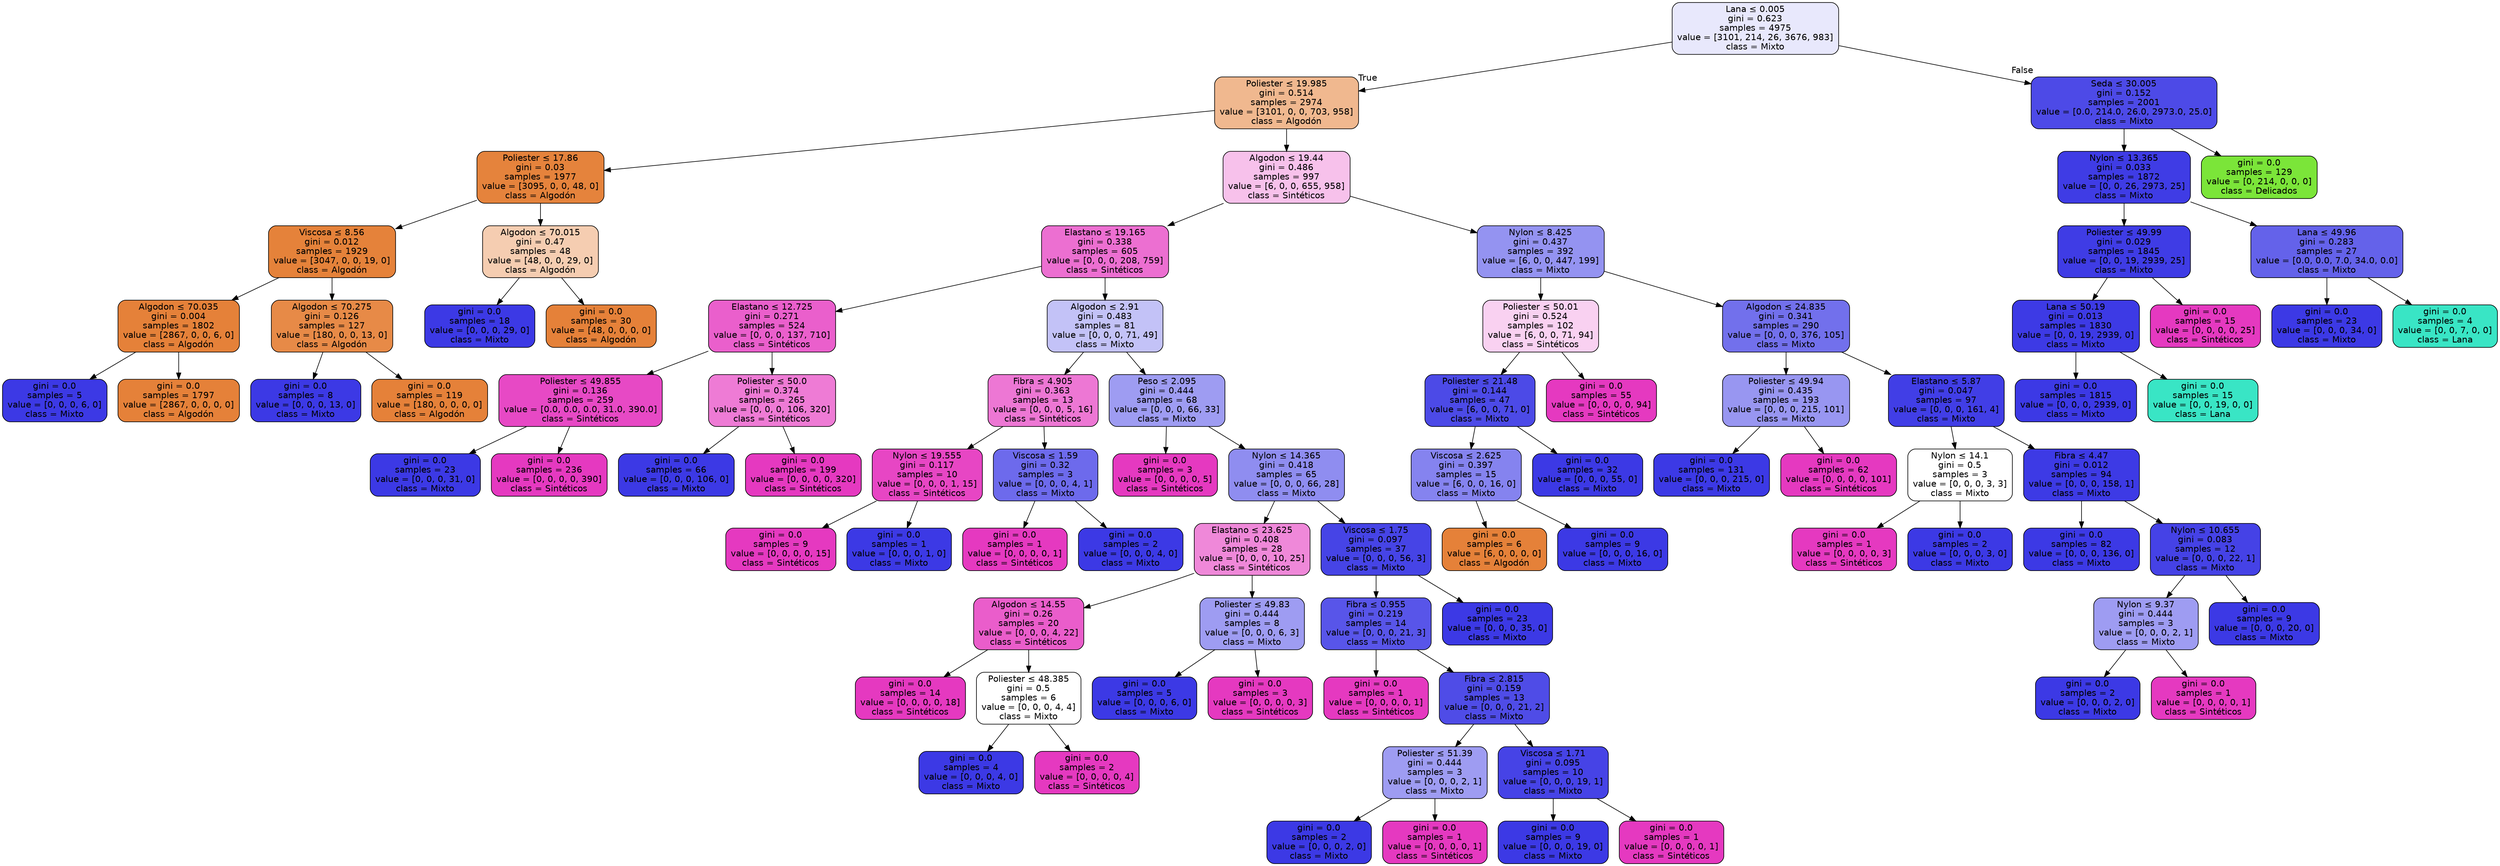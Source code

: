 digraph Tree {
node [shape=box, style="filled, rounded", color="black", fontname="helvetica"] ;
edge [fontname="helvetica"] ;
0 [label=<Lana &le; 0.005<br/>gini = 0.623<br/>samples = 4975<br/>value = [3101, 214, 26, 3676, 983]<br/>class = Mixto>, fillcolor="#e8e8fc"] ;
1 [label=<Poliester &le; 19.985<br/>gini = 0.514<br/>samples = 2974<br/>value = [3101, 0, 0, 703, 958]<br/>class = Algodón>, fillcolor="#f0b88f"] ;
0 -> 1 [labeldistance=2.5, labelangle=45, headlabel="True"] ;
2 [label=<Poliester &le; 17.86<br/>gini = 0.03<br/>samples = 1977<br/>value = [3095, 0, 0, 48, 0]<br/>class = Algodón>, fillcolor="#e5833c"] ;
1 -> 2 ;
3 [label=<Viscosa &le; 8.56<br/>gini = 0.012<br/>samples = 1929<br/>value = [3047, 0, 0, 19, 0]<br/>class = Algodón>, fillcolor="#e5823a"] ;
2 -> 3 ;
4 [label=<Algodon &le; 70.035<br/>gini = 0.004<br/>samples = 1802<br/>value = [2867, 0, 0, 6, 0]<br/>class = Algodón>, fillcolor="#e58139"] ;
3 -> 4 ;
5 [label=<gini = 0.0<br/>samples = 5<br/>value = [0, 0, 0, 6, 0]<br/>class = Mixto>, fillcolor="#3c39e5"] ;
4 -> 5 ;
6 [label=<gini = 0.0<br/>samples = 1797<br/>value = [2867, 0, 0, 0, 0]<br/>class = Algodón>, fillcolor="#e58139"] ;
4 -> 6 ;
7 [label=<Algodon &le; 70.275<br/>gini = 0.126<br/>samples = 127<br/>value = [180, 0, 0, 13, 0]<br/>class = Algodón>, fillcolor="#e78a47"] ;
3 -> 7 ;
8 [label=<gini = 0.0<br/>samples = 8<br/>value = [0, 0, 0, 13, 0]<br/>class = Mixto>, fillcolor="#3c39e5"] ;
7 -> 8 ;
9 [label=<gini = 0.0<br/>samples = 119<br/>value = [180, 0, 0, 0, 0]<br/>class = Algodón>, fillcolor="#e58139"] ;
7 -> 9 ;
10 [label=<Algodon &le; 70.015<br/>gini = 0.47<br/>samples = 48<br/>value = [48, 0, 0, 29, 0]<br/>class = Algodón>, fillcolor="#f5cdb1"] ;
2 -> 10 ;
11 [label=<gini = 0.0<br/>samples = 18<br/>value = [0, 0, 0, 29, 0]<br/>class = Mixto>, fillcolor="#3c39e5"] ;
10 -> 11 ;
12 [label=<gini = 0.0<br/>samples = 30<br/>value = [48, 0, 0, 0, 0]<br/>class = Algodón>, fillcolor="#e58139"] ;
10 -> 12 ;
13 [label=<Algodon &le; 19.44<br/>gini = 0.486<br/>samples = 997<br/>value = [6, 0, 0, 655, 958]<br/>class = Sintéticos>, fillcolor="#f7c1eb"] ;
1 -> 13 ;
14 [label=<Elastano &le; 19.165<br/>gini = 0.338<br/>samples = 605<br/>value = [0, 0, 0, 208, 759]<br/>class = Sintéticos>, fillcolor="#ec6fd1"] ;
13 -> 14 ;
15 [label=<Elastano &le; 12.725<br/>gini = 0.271<br/>samples = 524<br/>value = [0, 0, 0, 137, 710]<br/>class = Sintéticos>, fillcolor="#ea5fcc"] ;
14 -> 15 ;
16 [label=<Poliester &le; 49.855<br/>gini = 0.136<br/>samples = 259<br/>value = [0.0, 0.0, 0.0, 31.0, 390.0]<br/>class = Sintéticos>, fillcolor="#e749c5"] ;
15 -> 16 ;
17 [label=<gini = 0.0<br/>samples = 23<br/>value = [0, 0, 0, 31, 0]<br/>class = Mixto>, fillcolor="#3c39e5"] ;
16 -> 17 ;
18 [label=<gini = 0.0<br/>samples = 236<br/>value = [0, 0, 0, 0, 390]<br/>class = Sintéticos>, fillcolor="#e539c0"] ;
16 -> 18 ;
19 [label=<Poliester &le; 50.0<br/>gini = 0.374<br/>samples = 265<br/>value = [0, 0, 0, 106, 320]<br/>class = Sintéticos>, fillcolor="#ee7bd5"] ;
15 -> 19 ;
20 [label=<gini = 0.0<br/>samples = 66<br/>value = [0, 0, 0, 106, 0]<br/>class = Mixto>, fillcolor="#3c39e5"] ;
19 -> 20 ;
21 [label=<gini = 0.0<br/>samples = 199<br/>value = [0, 0, 0, 0, 320]<br/>class = Sintéticos>, fillcolor="#e539c0"] ;
19 -> 21 ;
22 [label=<Algodon &le; 2.91<br/>gini = 0.483<br/>samples = 81<br/>value = [0, 0, 0, 71, 49]<br/>class = Mixto>, fillcolor="#c3c2f7"] ;
14 -> 22 ;
23 [label=<Fibra &le; 4.905<br/>gini = 0.363<br/>samples = 13<br/>value = [0, 0, 0, 5, 16]<br/>class = Sintéticos>, fillcolor="#ed77d4"] ;
22 -> 23 ;
24 [label=<Nylon &le; 19.555<br/>gini = 0.117<br/>samples = 10<br/>value = [0, 0, 0, 1, 15]<br/>class = Sintéticos>, fillcolor="#e746c4"] ;
23 -> 24 ;
25 [label=<gini = 0.0<br/>samples = 9<br/>value = [0, 0, 0, 0, 15]<br/>class = Sintéticos>, fillcolor="#e539c0"] ;
24 -> 25 ;
26 [label=<gini = 0.0<br/>samples = 1<br/>value = [0, 0, 0, 1, 0]<br/>class = Mixto>, fillcolor="#3c39e5"] ;
24 -> 26 ;
27 [label=<Viscosa &le; 1.59<br/>gini = 0.32<br/>samples = 3<br/>value = [0, 0, 0, 4, 1]<br/>class = Mixto>, fillcolor="#6d6aec"] ;
23 -> 27 ;
28 [label=<gini = 0.0<br/>samples = 1<br/>value = [0, 0, 0, 0, 1]<br/>class = Sintéticos>, fillcolor="#e539c0"] ;
27 -> 28 ;
29 [label=<gini = 0.0<br/>samples = 2<br/>value = [0, 0, 0, 4, 0]<br/>class = Mixto>, fillcolor="#3c39e5"] ;
27 -> 29 ;
30 [label=<Peso &le; 2.095<br/>gini = 0.444<br/>samples = 68<br/>value = [0, 0, 0, 66, 33]<br/>class = Mixto>, fillcolor="#9e9cf2"] ;
22 -> 30 ;
31 [label=<gini = 0.0<br/>samples = 3<br/>value = [0, 0, 0, 0, 5]<br/>class = Sintéticos>, fillcolor="#e539c0"] ;
30 -> 31 ;
32 [label=<Nylon &le; 14.365<br/>gini = 0.418<br/>samples = 65<br/>value = [0, 0, 0, 66, 28]<br/>class = Mixto>, fillcolor="#8f8df0"] ;
30 -> 32 ;
33 [label=<Elastano &le; 23.625<br/>gini = 0.408<br/>samples = 28<br/>value = [0, 0, 0, 10, 25]<br/>class = Sintéticos>, fillcolor="#ef88d9"] ;
32 -> 33 ;
34 [label=<Algodon &le; 14.55<br/>gini = 0.26<br/>samples = 20<br/>value = [0, 0, 0, 4, 22]<br/>class = Sintéticos>, fillcolor="#ea5dcb"] ;
33 -> 34 ;
35 [label=<gini = 0.0<br/>samples = 14<br/>value = [0, 0, 0, 0, 18]<br/>class = Sintéticos>, fillcolor="#e539c0"] ;
34 -> 35 ;
36 [label=<Poliester &le; 48.385<br/>gini = 0.5<br/>samples = 6<br/>value = [0, 0, 0, 4, 4]<br/>class = Mixto>, fillcolor="#ffffff"] ;
34 -> 36 ;
37 [label=<gini = 0.0<br/>samples = 4<br/>value = [0, 0, 0, 4, 0]<br/>class = Mixto>, fillcolor="#3c39e5"] ;
36 -> 37 ;
38 [label=<gini = 0.0<br/>samples = 2<br/>value = [0, 0, 0, 0, 4]<br/>class = Sintéticos>, fillcolor="#e539c0"] ;
36 -> 38 ;
39 [label=<Poliester &le; 49.83<br/>gini = 0.444<br/>samples = 8<br/>value = [0, 0, 0, 6, 3]<br/>class = Mixto>, fillcolor="#9e9cf2"] ;
33 -> 39 ;
40 [label=<gini = 0.0<br/>samples = 5<br/>value = [0, 0, 0, 6, 0]<br/>class = Mixto>, fillcolor="#3c39e5"] ;
39 -> 40 ;
41 [label=<gini = 0.0<br/>samples = 3<br/>value = [0, 0, 0, 0, 3]<br/>class = Sintéticos>, fillcolor="#e539c0"] ;
39 -> 41 ;
42 [label=<Viscosa &le; 1.75<br/>gini = 0.097<br/>samples = 37<br/>value = [0, 0, 0, 56, 3]<br/>class = Mixto>, fillcolor="#4644e6"] ;
32 -> 42 ;
43 [label=<Fibra &le; 0.955<br/>gini = 0.219<br/>samples = 14<br/>value = [0, 0, 0, 21, 3]<br/>class = Mixto>, fillcolor="#5855e9"] ;
42 -> 43 ;
44 [label=<gini = 0.0<br/>samples = 1<br/>value = [0, 0, 0, 0, 1]<br/>class = Sintéticos>, fillcolor="#e539c0"] ;
43 -> 44 ;
45 [label=<Fibra &le; 2.815<br/>gini = 0.159<br/>samples = 13<br/>value = [0, 0, 0, 21, 2]<br/>class = Mixto>, fillcolor="#4f4ce7"] ;
43 -> 45 ;
46 [label=<Poliester &le; 51.39<br/>gini = 0.444<br/>samples = 3<br/>value = [0, 0, 0, 2, 1]<br/>class = Mixto>, fillcolor="#9e9cf2"] ;
45 -> 46 ;
47 [label=<gini = 0.0<br/>samples = 2<br/>value = [0, 0, 0, 2, 0]<br/>class = Mixto>, fillcolor="#3c39e5"] ;
46 -> 47 ;
48 [label=<gini = 0.0<br/>samples = 1<br/>value = [0, 0, 0, 0, 1]<br/>class = Sintéticos>, fillcolor="#e539c0"] ;
46 -> 48 ;
49 [label=<Viscosa &le; 1.71<br/>gini = 0.095<br/>samples = 10<br/>value = [0, 0, 0, 19, 1]<br/>class = Mixto>, fillcolor="#4643e6"] ;
45 -> 49 ;
50 [label=<gini = 0.0<br/>samples = 9<br/>value = [0, 0, 0, 19, 0]<br/>class = Mixto>, fillcolor="#3c39e5"] ;
49 -> 50 ;
51 [label=<gini = 0.0<br/>samples = 1<br/>value = [0, 0, 0, 0, 1]<br/>class = Sintéticos>, fillcolor="#e539c0"] ;
49 -> 51 ;
52 [label=<gini = 0.0<br/>samples = 23<br/>value = [0, 0, 0, 35, 0]<br/>class = Mixto>, fillcolor="#3c39e5"] ;
42 -> 52 ;
53 [label=<Nylon &le; 8.425<br/>gini = 0.437<br/>samples = 392<br/>value = [6, 0, 0, 447, 199]<br/>class = Mixto>, fillcolor="#9493f1"] ;
13 -> 53 ;
54 [label=<Poliester &le; 50.01<br/>gini = 0.524<br/>samples = 102<br/>value = [6, 0, 0, 71, 94]<br/>class = Sintéticos>, fillcolor="#f9d1f1"] ;
53 -> 54 ;
55 [label=<Poliester &le; 21.48<br/>gini = 0.144<br/>samples = 47<br/>value = [6, 0, 0, 71, 0]<br/>class = Mixto>, fillcolor="#4c4ae7"] ;
54 -> 55 ;
56 [label=<Viscosa &le; 2.625<br/>gini = 0.397<br/>samples = 15<br/>value = [6, 0, 0, 16, 0]<br/>class = Mixto>, fillcolor="#8583ef"] ;
55 -> 56 ;
57 [label=<gini = 0.0<br/>samples = 6<br/>value = [6, 0, 0, 0, 0]<br/>class = Algodón>, fillcolor="#e58139"] ;
56 -> 57 ;
58 [label=<gini = 0.0<br/>samples = 9<br/>value = [0, 0, 0, 16, 0]<br/>class = Mixto>, fillcolor="#3c39e5"] ;
56 -> 58 ;
59 [label=<gini = 0.0<br/>samples = 32<br/>value = [0, 0, 0, 55, 0]<br/>class = Mixto>, fillcolor="#3c39e5"] ;
55 -> 59 ;
60 [label=<gini = 0.0<br/>samples = 55<br/>value = [0, 0, 0, 0, 94]<br/>class = Sintéticos>, fillcolor="#e539c0"] ;
54 -> 60 ;
61 [label=<Algodon &le; 24.835<br/>gini = 0.341<br/>samples = 290<br/>value = [0, 0, 0, 376, 105]<br/>class = Mixto>, fillcolor="#7270ec"] ;
53 -> 61 ;
62 [label=<Poliester &le; 49.94<br/>gini = 0.435<br/>samples = 193<br/>value = [0, 0, 0, 215, 101]<br/>class = Mixto>, fillcolor="#9896f1"] ;
61 -> 62 ;
63 [label=<gini = 0.0<br/>samples = 131<br/>value = [0, 0, 0, 215, 0]<br/>class = Mixto>, fillcolor="#3c39e5"] ;
62 -> 63 ;
64 [label=<gini = 0.0<br/>samples = 62<br/>value = [0, 0, 0, 0, 101]<br/>class = Sintéticos>, fillcolor="#e539c0"] ;
62 -> 64 ;
65 [label=<Elastano &le; 5.87<br/>gini = 0.047<br/>samples = 97<br/>value = [0, 0, 0, 161, 4]<br/>class = Mixto>, fillcolor="#413ee6"] ;
61 -> 65 ;
66 [label=<Nylon &le; 14.1<br/>gini = 0.5<br/>samples = 3<br/>value = [0, 0, 0, 3, 3]<br/>class = Mixto>, fillcolor="#ffffff"] ;
65 -> 66 ;
67 [label=<gini = 0.0<br/>samples = 1<br/>value = [0, 0, 0, 0, 3]<br/>class = Sintéticos>, fillcolor="#e539c0"] ;
66 -> 67 ;
68 [label=<gini = 0.0<br/>samples = 2<br/>value = [0, 0, 0, 3, 0]<br/>class = Mixto>, fillcolor="#3c39e5"] ;
66 -> 68 ;
69 [label=<Fibra &le; 4.47<br/>gini = 0.012<br/>samples = 94<br/>value = [0, 0, 0, 158, 1]<br/>class = Mixto>, fillcolor="#3d3ae5"] ;
65 -> 69 ;
70 [label=<gini = 0.0<br/>samples = 82<br/>value = [0, 0, 0, 136, 0]<br/>class = Mixto>, fillcolor="#3c39e5"] ;
69 -> 70 ;
71 [label=<Nylon &le; 10.655<br/>gini = 0.083<br/>samples = 12<br/>value = [0, 0, 0, 22, 1]<br/>class = Mixto>, fillcolor="#4542e6"] ;
69 -> 71 ;
72 [label=<Nylon &le; 9.37<br/>gini = 0.444<br/>samples = 3<br/>value = [0, 0, 0, 2, 1]<br/>class = Mixto>, fillcolor="#9e9cf2"] ;
71 -> 72 ;
73 [label=<gini = 0.0<br/>samples = 2<br/>value = [0, 0, 0, 2, 0]<br/>class = Mixto>, fillcolor="#3c39e5"] ;
72 -> 73 ;
74 [label=<gini = 0.0<br/>samples = 1<br/>value = [0, 0, 0, 0, 1]<br/>class = Sintéticos>, fillcolor="#e539c0"] ;
72 -> 74 ;
75 [label=<gini = 0.0<br/>samples = 9<br/>value = [0, 0, 0, 20, 0]<br/>class = Mixto>, fillcolor="#3c39e5"] ;
71 -> 75 ;
76 [label=<Seda &le; 30.005<br/>gini = 0.152<br/>samples = 2001<br/>value = [0.0, 214.0, 26.0, 2973.0, 25.0]<br/>class = Mixto>, fillcolor="#4d4ae7"] ;
0 -> 76 [labeldistance=2.5, labelangle=-45, headlabel="False"] ;
77 [label=<Nylon &le; 13.365<br/>gini = 0.033<br/>samples = 1872<br/>value = [0, 0, 26, 2973, 25]<br/>class = Mixto>, fillcolor="#3f3ce5"] ;
76 -> 77 ;
78 [label=<Poliester &le; 49.99<br/>gini = 0.029<br/>samples = 1845<br/>value = [0, 0, 19, 2939, 25]<br/>class = Mixto>, fillcolor="#3f3ce5"] ;
77 -> 78 ;
79 [label=<Lana &le; 50.19<br/>gini = 0.013<br/>samples = 1830<br/>value = [0, 0, 19, 2939, 0]<br/>class = Mixto>, fillcolor="#3d3ae5"] ;
78 -> 79 ;
80 [label=<gini = 0.0<br/>samples = 1815<br/>value = [0, 0, 0, 2939, 0]<br/>class = Mixto>, fillcolor="#3c39e5"] ;
79 -> 80 ;
81 [label=<gini = 0.0<br/>samples = 15<br/>value = [0, 0, 19, 0, 0]<br/>class = Lana>, fillcolor="#39e5c5"] ;
79 -> 81 ;
82 [label=<gini = 0.0<br/>samples = 15<br/>value = [0, 0, 0, 0, 25]<br/>class = Sintéticos>, fillcolor="#e539c0"] ;
78 -> 82 ;
83 [label=<Lana &le; 49.96<br/>gini = 0.283<br/>samples = 27<br/>value = [0.0, 0.0, 7.0, 34.0, 0.0]<br/>class = Mixto>, fillcolor="#6462ea"] ;
77 -> 83 ;
84 [label=<gini = 0.0<br/>samples = 23<br/>value = [0, 0, 0, 34, 0]<br/>class = Mixto>, fillcolor="#3c39e5"] ;
83 -> 84 ;
85 [label=<gini = 0.0<br/>samples = 4<br/>value = [0, 0, 7, 0, 0]<br/>class = Lana>, fillcolor="#39e5c5"] ;
83 -> 85 ;
86 [label=<gini = 0.0<br/>samples = 129<br/>value = [0, 214, 0, 0, 0]<br/>class = Delicados>, fillcolor="#7be539"] ;
76 -> 86 ;
}